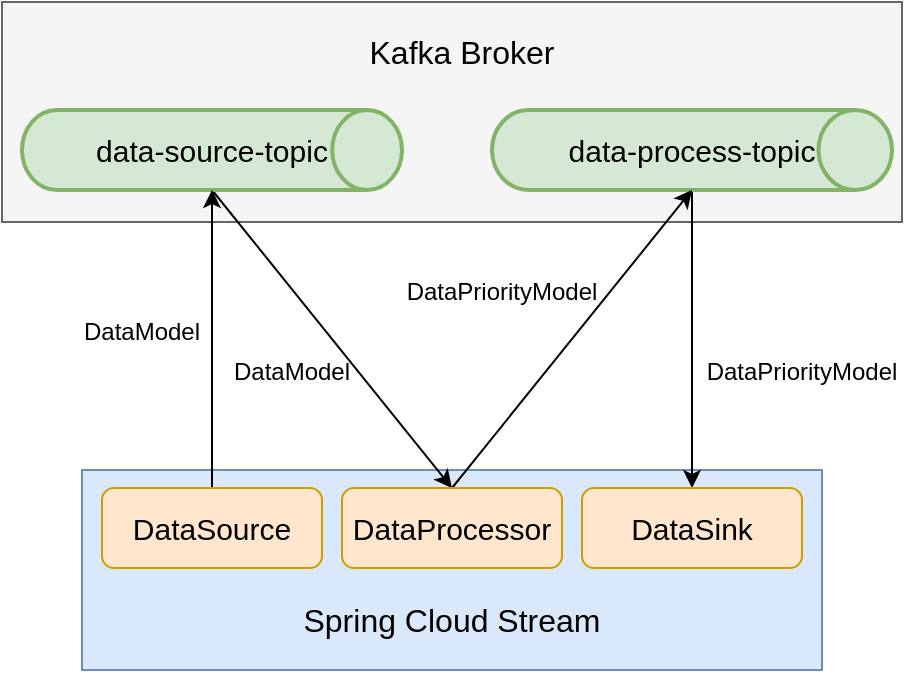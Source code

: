 <mxfile version="21.1.6" type="github">
  <diagram name="페이지-1" id="fyvclGtvah1sjLLH0Wwi">
    <mxGraphModel dx="538" dy="1011" grid="1" gridSize="10" guides="1" tooltips="1" connect="1" arrows="1" fold="1" page="1" pageScale="1" pageWidth="1169" pageHeight="827" math="0" shadow="0">
      <root>
        <mxCell id="0" />
        <mxCell id="1" parent="0" />
        <mxCell id="aYL274KM1TMEV44q2HuJ-7" value="" style="rounded=0;whiteSpace=wrap;html=1;fillColor=#dae8fc;strokeColor=#6c8ebf;" vertex="1" parent="1">
          <mxGeometry x="250" y="364" width="370" height="100" as="geometry" />
        </mxCell>
        <mxCell id="aYL274KM1TMEV44q2HuJ-1" value="" style="rounded=0;whiteSpace=wrap;html=1;fillColor=#f5f5f5;fontColor=#333333;strokeColor=#666666;" vertex="1" parent="1">
          <mxGeometry x="210" y="130" width="450" height="110" as="geometry" />
        </mxCell>
        <mxCell id="aYL274KM1TMEV44q2HuJ-15" style="rounded=0;orthogonalLoop=1;jettySize=auto;html=1;exitX=0.5;exitY=1;exitDx=0;exitDy=0;exitPerimeter=0;entryX=0.5;entryY=0;entryDx=0;entryDy=0;" edge="1" parent="1" source="aYL274KM1TMEV44q2HuJ-3" target="aYL274KM1TMEV44q2HuJ-9">
          <mxGeometry relative="1" as="geometry" />
        </mxCell>
        <mxCell id="aYL274KM1TMEV44q2HuJ-3" value="&lt;font style=&quot;font-size: 15px;&quot;&gt;data-source-topic&lt;/font&gt;" style="strokeWidth=2;html=1;shape=mxgraph.flowchart.direct_data;whiteSpace=wrap;fillColor=#d5e8d4;strokeColor=#82b366;" vertex="1" parent="1">
          <mxGeometry x="220" y="184" width="190" height="40" as="geometry" />
        </mxCell>
        <mxCell id="aYL274KM1TMEV44q2HuJ-17" style="rounded=0;orthogonalLoop=1;jettySize=auto;html=1;exitX=0.5;exitY=1;exitDx=0;exitDy=0;exitPerimeter=0;entryX=0.5;entryY=0;entryDx=0;entryDy=0;" edge="1" parent="1" source="aYL274KM1TMEV44q2HuJ-5" target="aYL274KM1TMEV44q2HuJ-10">
          <mxGeometry relative="1" as="geometry" />
        </mxCell>
        <mxCell id="aYL274KM1TMEV44q2HuJ-5" value="&lt;font style=&quot;font-size: 15px;&quot;&gt;data-process-topic&lt;/font&gt;" style="strokeWidth=2;html=1;shape=mxgraph.flowchart.direct_data;whiteSpace=wrap;align=center;fillColor=#d5e8d4;strokeColor=#82b366;" vertex="1" parent="1">
          <mxGeometry x="455" y="184" width="200" height="40" as="geometry" />
        </mxCell>
        <mxCell id="aYL274KM1TMEV44q2HuJ-6" value="&lt;font style=&quot;font-size: 16px;&quot;&gt;Kafka Broker&lt;/font&gt;" style="text;html=1;strokeColor=none;fillColor=none;align=center;verticalAlign=middle;whiteSpace=wrap;rounded=0;" vertex="1" parent="1">
          <mxGeometry x="385" y="140" width="110" height="30" as="geometry" />
        </mxCell>
        <mxCell id="aYL274KM1TMEV44q2HuJ-14" style="rounded=0;orthogonalLoop=1;jettySize=auto;html=1;exitX=0.5;exitY=0;exitDx=0;exitDy=0;" edge="1" parent="1" source="aYL274KM1TMEV44q2HuJ-8" target="aYL274KM1TMEV44q2HuJ-3">
          <mxGeometry relative="1" as="geometry" />
        </mxCell>
        <mxCell id="aYL274KM1TMEV44q2HuJ-8" value="&lt;font style=&quot;font-size: 15px;&quot;&gt;DataSource&lt;/font&gt;" style="rounded=1;whiteSpace=wrap;html=1;fillColor=#ffe6cc;strokeColor=#d79b00;" vertex="1" parent="1">
          <mxGeometry x="260" y="373" width="110" height="40" as="geometry" />
        </mxCell>
        <mxCell id="aYL274KM1TMEV44q2HuJ-16" style="rounded=0;orthogonalLoop=1;jettySize=auto;html=1;exitX=0.5;exitY=0;exitDx=0;exitDy=0;entryX=0.5;entryY=1;entryDx=0;entryDy=0;entryPerimeter=0;" edge="1" parent="1" source="aYL274KM1TMEV44q2HuJ-9" target="aYL274KM1TMEV44q2HuJ-5">
          <mxGeometry relative="1" as="geometry" />
        </mxCell>
        <mxCell id="aYL274KM1TMEV44q2HuJ-9" value="&lt;font style=&quot;font-size: 15px;&quot;&gt;DataProcessor&lt;/font&gt;" style="rounded=1;whiteSpace=wrap;html=1;fillColor=#ffe6cc;strokeColor=#d79b00;" vertex="1" parent="1">
          <mxGeometry x="380" y="373" width="110" height="40" as="geometry" />
        </mxCell>
        <mxCell id="aYL274KM1TMEV44q2HuJ-10" value="&lt;font style=&quot;font-size: 15px;&quot;&gt;DataSink&lt;/font&gt;" style="rounded=1;whiteSpace=wrap;html=1;fillColor=#ffe6cc;strokeColor=#d79b00;" vertex="1" parent="1">
          <mxGeometry x="500" y="373" width="110" height="40" as="geometry" />
        </mxCell>
        <mxCell id="aYL274KM1TMEV44q2HuJ-11" value="&lt;font style=&quot;font-size: 16px;&quot;&gt;Spring Cloud Stream&lt;/font&gt;" style="text;html=1;strokeColor=none;fillColor=none;align=center;verticalAlign=middle;whiteSpace=wrap;rounded=0;" vertex="1" parent="1">
          <mxGeometry x="350" y="424" width="170" height="30" as="geometry" />
        </mxCell>
        <mxCell id="aYL274KM1TMEV44q2HuJ-18" value="&lt;font style=&quot;font-size: 12px;&quot;&gt;DataModel&lt;/font&gt;" style="text;html=1;strokeColor=none;fillColor=none;align=center;verticalAlign=middle;whiteSpace=wrap;rounded=0;" vertex="1" parent="1">
          <mxGeometry x="250" y="280" width="60" height="30" as="geometry" />
        </mxCell>
        <mxCell id="aYL274KM1TMEV44q2HuJ-19" value="&lt;font style=&quot;font-size: 12px;&quot;&gt;DataModel&lt;/font&gt;" style="text;html=1;strokeColor=none;fillColor=none;align=center;verticalAlign=middle;whiteSpace=wrap;rounded=0;" vertex="1" parent="1">
          <mxGeometry x="325" y="300" width="60" height="30" as="geometry" />
        </mxCell>
        <mxCell id="aYL274KM1TMEV44q2HuJ-20" value="&lt;font style=&quot;font-size: 12px;&quot;&gt;DataPriorityModel&lt;/font&gt;" style="text;html=1;strokeColor=none;fillColor=none;align=center;verticalAlign=middle;whiteSpace=wrap;rounded=0;" vertex="1" parent="1">
          <mxGeometry x="430" y="260" width="60" height="30" as="geometry" />
        </mxCell>
        <mxCell id="aYL274KM1TMEV44q2HuJ-21" value="&lt;font style=&quot;font-size: 12px;&quot;&gt;DataPriorityModel&lt;/font&gt;" style="text;html=1;strokeColor=none;fillColor=none;align=center;verticalAlign=middle;whiteSpace=wrap;rounded=0;" vertex="1" parent="1">
          <mxGeometry x="580" y="300" width="60" height="30" as="geometry" />
        </mxCell>
      </root>
    </mxGraphModel>
  </diagram>
</mxfile>
